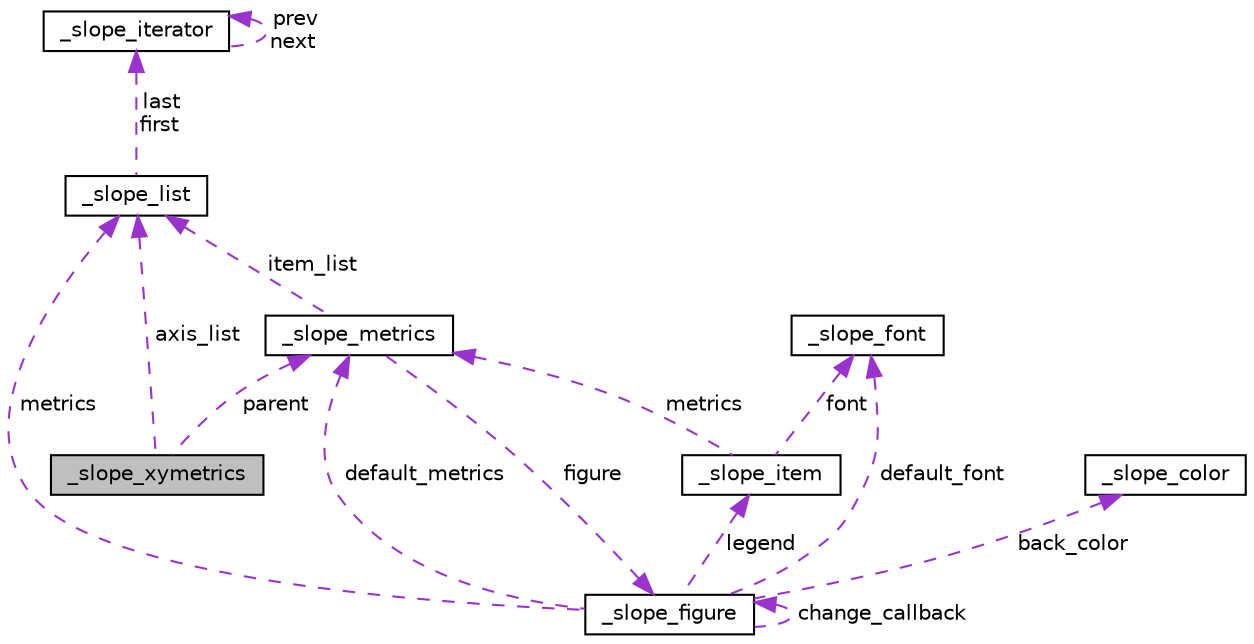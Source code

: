 digraph "_slope_xymetrics"
{
  edge [fontname="Helvetica",fontsize="10",labelfontname="Helvetica",labelfontsize="10"];
  node [fontname="Helvetica",fontsize="10",shape=record];
  Node1 [label="_slope_xymetrics",height=0.2,width=0.4,color="black", fillcolor="grey75", style="filled", fontcolor="black"];
  Node2 -> Node1 [dir="back",color="darkorchid3",fontsize="10",style="dashed",label=" axis_list" ,fontname="Helvetica"];
  Node2 [label="_slope_list",height=0.2,width=0.4,color="black", fillcolor="white", style="filled",URL="$struct__slope__list.html"];
  Node3 -> Node2 [dir="back",color="darkorchid3",fontsize="10",style="dashed",label=" last\nfirst" ,fontname="Helvetica"];
  Node3 [label="_slope_iterator",height=0.2,width=0.4,color="black", fillcolor="white", style="filled",URL="$struct__slope__iterator.html"];
  Node3 -> Node3 [dir="back",color="darkorchid3",fontsize="10",style="dashed",label=" prev\nnext" ,fontname="Helvetica"];
  Node4 -> Node1 [dir="back",color="darkorchid3",fontsize="10",style="dashed",label=" parent" ,fontname="Helvetica"];
  Node4 [label="_slope_metrics",height=0.2,width=0.4,color="black", fillcolor="white", style="filled",URL="$struct__slope__metrics.html"];
  Node2 -> Node4 [dir="back",color="darkorchid3",fontsize="10",style="dashed",label=" item_list" ,fontname="Helvetica"];
  Node5 -> Node4 [dir="back",color="darkorchid3",fontsize="10",style="dashed",label=" figure" ,fontname="Helvetica"];
  Node5 [label="_slope_figure",height=0.2,width=0.4,color="black", fillcolor="white", style="filled",URL="$struct__slope__figure.html"];
  Node2 -> Node5 [dir="back",color="darkorchid3",fontsize="10",style="dashed",label=" metrics" ,fontname="Helvetica"];
  Node4 -> Node5 [dir="back",color="darkorchid3",fontsize="10",style="dashed",label=" default_metrics" ,fontname="Helvetica"];
  Node5 -> Node5 [dir="back",color="darkorchid3",fontsize="10",style="dashed",label=" change_callback" ,fontname="Helvetica"];
  Node6 -> Node5 [dir="back",color="darkorchid3",fontsize="10",style="dashed",label=" legend" ,fontname="Helvetica"];
  Node6 [label="_slope_item",height=0.2,width=0.4,color="black", fillcolor="white", style="filled",URL="$struct__slope__item.html"];
  Node4 -> Node6 [dir="back",color="darkorchid3",fontsize="10",style="dashed",label=" metrics" ,fontname="Helvetica"];
  Node7 -> Node6 [dir="back",color="darkorchid3",fontsize="10",style="dashed",label=" font" ,fontname="Helvetica"];
  Node7 [label="_slope_font",height=0.2,width=0.4,color="black", fillcolor="white", style="filled",URL="$struct__slope__font.html",tooltip="A font descriptor interface for cairo toy api or pango. "];
  Node8 -> Node5 [dir="back",color="darkorchid3",fontsize="10",style="dashed",label=" back_color" ,fontname="Helvetica"];
  Node8 [label="_slope_color",height=0.2,width=0.4,color="black", fillcolor="white", style="filled",URL="$struct__slope__color.html"];
  Node7 -> Node5 [dir="back",color="darkorchid3",fontsize="10",style="dashed",label=" default_font" ,fontname="Helvetica"];
}
